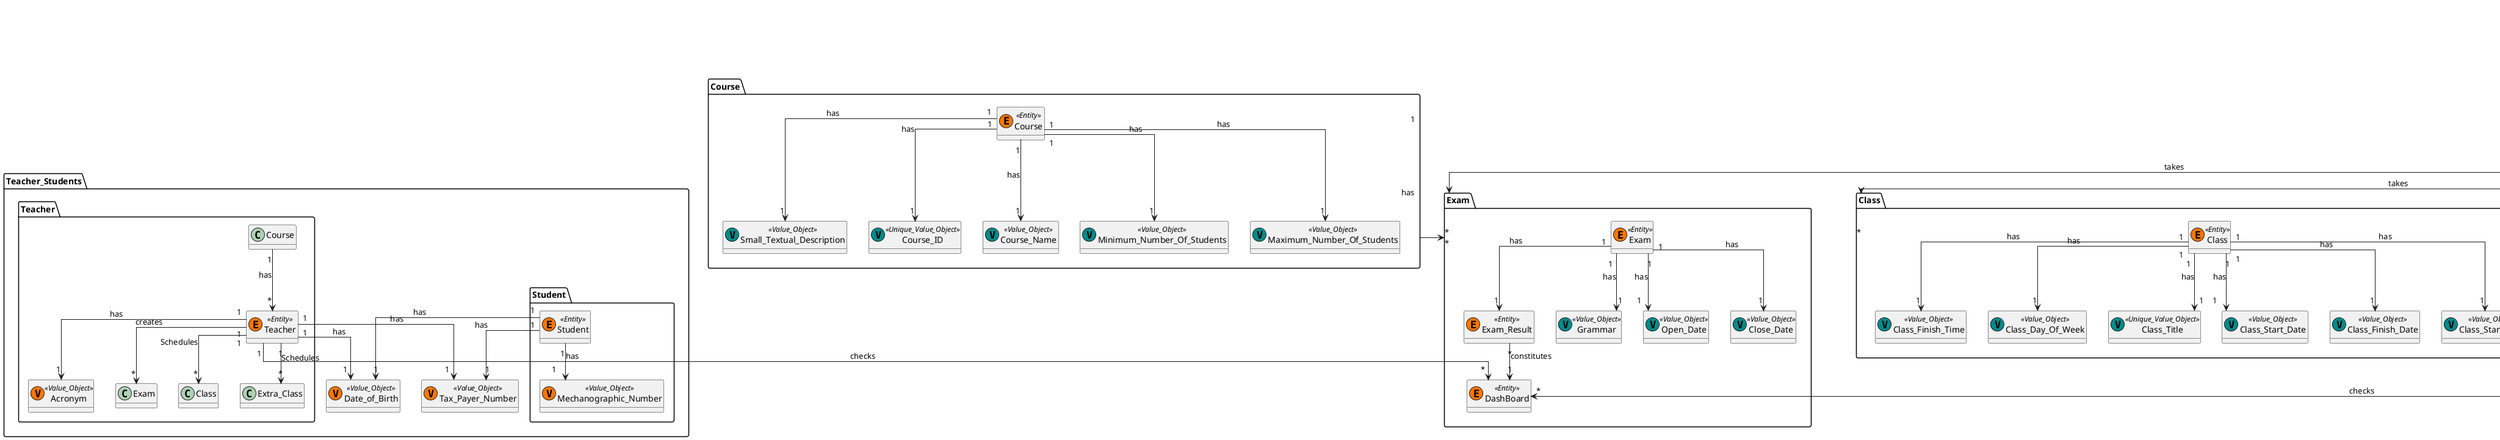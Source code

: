     @startuml
    hide methods
    top to bottom direction
    skinparam linetype ortho


    package Exam{
     class Exam << (E,#FF7700) Entity >> {
     }
     class Open_Date<< (V,#008B8B) Value_Object >>{
     }
     class Close_Date<< (V,#008B8B) Value_Object >>{
     }
     class Exam_Result << (E,#FF7700) Entity >>{
     }
     class DashBoard << (E,#FF7700) Entity >>{
     }
     class Grammar << (V,#008B8B) Value_Object >>{
     }
     Exam "1" --> "1" Grammar : has
     Exam "1" --> "1" Open_Date : has
     Exam "1" --> "1" Close_Date : has
     Exam "1" --> "1" Exam_Result : has
     Exam_Result "*" --> "1" DashBoard : constitutes
    }

    package Post_It{
     class Post_It << (E,#FF7700) Entity >>{
     }
     class Column << (V,#008B8B) Value_Object >> {
     }
     class Row<< (V,#008B8B) Value_Object >> {
     }
     class Content<< (V,#008B8B) Value_Object >> {
     }
     Post_It "1" --> "1" Content : has
     Post_It "1" --> "1" Row : has
     Post_It "1" --> "1" Column : has
    }

    package Class{
     class Class << (E,#FF7700) Entity >>{
     }
     class Class_Title << (V,#008B8B) Unique_Value_Object >> {
     }
     class Class_Start_Date << (V,#008B8B) Value_Object >> {
     }
     class Class_Finish_Date << (V,#008B8B) Value_Object >> {
     }
     class Class_Start_Time << (V,#008B8B) Value_Object >> {
     }
     class Class_Finish_Time << (V,#008B8B) Value_Object >> {
     }
     class Class_Day_Of_Week << (V,#008B8B) Value_Object >> {
     }
     Class "1" --> "1" Class_Title : has
     Class "1" --> "1" Class_Day_Of_Week : has
     Class "1" --> "1" Class_Start_Date : has
     Class "1" --> "1" Class_Finish_Date : has
     Class "1" --> "1" Class_Start_Time : has
     Class "1" --> "1" Class_Finish_Time : has
    }

    package Course {
     class Course << (E,#FF7700) Entity >> {
     }
     class Minimum_Number_Of_Students<< (V,#008B8B) Value_Object >>{
     }
     class Maximum_Number_Of_Students<< (V,#008B8B) Value_Object >>{
     }
     class Small_Textual_Description<< (V,#008B8B) Value_Object >>{
     }
     class Course_ID<< (V,#008B8B) Unique_Value_Object >>{
     }
     class Course_Name<< (V,#008B8B) Value_Object >>{
     }
     Course "1" --> "1" Minimum_Number_Of_Students : has
     Course "1" --> "1" Maximum_Number_Of_Students : has
     Course "1" --> "1" Small_Textual_Description : has
     Course "1" --> "1" Course_Name : has
     Course "1" --> "1" Course_ID : has
    }

    package Invite{
    class Invite << (E,#FF7700) Entity >> {
    }
    }

    package Meeting{
     class Meeting << (E,#FF7700) Entity >> {
     }
     class Meeting_Duration << (V,#008B8B) Value_Object >> {
     }
     class Meeting_Date << (V,#008B8B) Value_Object >> {
     }
     class Meeting_Time << (V,#008B8B) Value_Object >> {
     }
     class Meeting_ID << (V,#008B8B) Unique_Value_Object >> {
     }
     Meeting "1" --> "*" Invite : sends
     Meeting "1" --> "1" Meeting_Duration : has
     Meeting "1" --> "1" Meeting_Date : has
     Meeting "1" --> "1" Meeting_Time : has
     Meeting "1" --> "1" Meeting_ID : has
    }

    package Shared_Board{
     class Shared_Board << (E,#FF7700) Entity >> {
     }
     class Number_of_Columns << (V,#008B8B) Value_Object >> {
     }
     class Number_of_Rows << (V,#008B8B) Value_Object >> {
     }
     class Shared_Board_Title << (V,#008B8B) Value_Object >> {
     }
     class Shared_Board_ID << (V,#008B8B) Value_Object >> {
     }
     class sharedBoardHistory<< (E,#FF7700) Entity >> {
     }
     Shared_Board "1" --> "1" Number_of_Columns : has
     Shared_Board "1" --> "1" Number_of_Rows : has
     Shared_Board "1" --> "1" Shared_Board_Title : has
     Shared_Board "1" --> "1" Shared_Board_ID : has
     Shared_Board "1" --> "1" sharedBoardHistory : has
     }

    package Person {
     class Person << (E,#FF7700) Entity >> {
     }
     class Email << (V,#008B8B) Value_Object >> {
     }
     class Password << (V,#008B8B) Value_Object >> {
     }
     class Full_Name << (V,#008B8B) Value_Object >> {
     }
     class Short_Name << (V,#008B8B) Value_Object >> {
     }
     Person "1" --> "1" Email : has
     Person "1" --> "1" Password : has
     Person "1" --> "1" Full_Name : has
     Person "1" --> "1" Short_Name : has
    }

    package Enrollment{
     class Enrollment << (E,#FF7700) Entity >> {
     }
    }

    package Teacher_Students {
     class Date_of_Birth << (V,#FF7700) Value_Object >> {
     }
     class Tax_Payer_Number << (V,#FF7700) Value_Object >> {
     }

     package Student {
      class Student << (E,#FF7700) Entity >> {}
      class Mechanographic_Number << (V,#FF7700) Value_Object >> {}
      Student "1" --> "1" Mechanographic_Number : has
      Student "1" --> "1" Date_of_Birth : has
      Student "1" --> "1" Tax_Payer_Number : has
     }

     package Teacher {
      class Teacher << (E,#FF7700) Entity >> {}
      class Acronym << (V,#FF7700) Value_Object >> {}
      Teacher "1" --> "1" Acronym : has
      Teacher "1" --> "1" Date_of_Birth : has
      Teacher "1" --> "1" Tax_Payer_Number : has
      Teacher "1" --> "*" DashBoard : checks
      Teacher "1" --> "*" Exam : creates
      Course "1" --> "*" Teacher : has
      Teacher "1" --> "*" Class : Schedules
      Teacher "1" --> "*" Extra_Class : Schedules
     }
    }

    package Extra_Class{
     class Extra_Class << (E,#FF7700) Entity >> {
     }
     class Extra_Class_Day<< (V,#008B8B) Value_Object >>{
     }
     class Extra_Class_Title<< (V,#008B8B) Value_Object >>{
     }
     class Extra_Class_Start_Time<< (V,#008B8B) Value_Object >>{
     }
     class Extra_Class_Finish_Time<< (V,#008B8B) Value_Object >>{
     }
     Extra_Class "1" --> "1" Extra_Class_Title : has
     Extra_Class "1" --> "1" Extra_Class_Day : has
     Extra_Class "1" --> "1" Extra_Class_Start_Time : has
     Extra_Class "1" --> "1" Extra_Class_Finish_Time : has
    }

     Student "1" --> "*" DashBoard : checks
     Student "1" --> "*" Exam : takes
     Student "1" --> "*" Class : takes
     Student "1" --> "*" Extra_Class : takes
     Course "1" --> "*" Exam : has
     Person "1" --> "*" Enrollment : requests
     Person "1" --> "*" Meeting : schedules
     Person "1" --> "1" Invite : accepts
     Person "1" --> "*" Post_It : creates
     Person "1" --> "*" Shared_Board : creates
     Person "1" --> "*" Shared_Board : edits
     Person "1" --> "1" sharedBoardHistory : checks
     Person  <|-- Student
     Person  <|-- Teacher

    @enduml